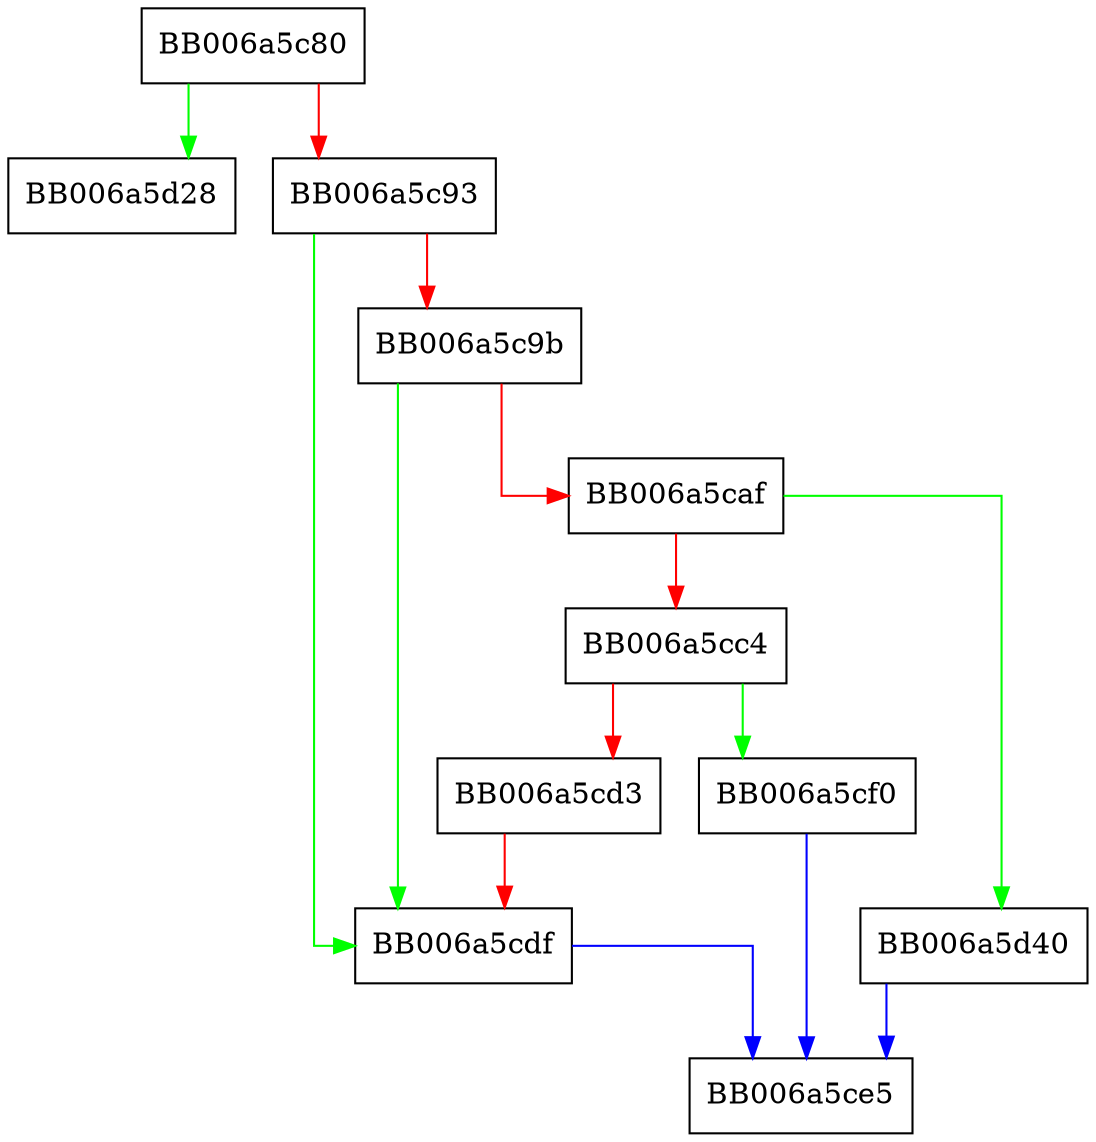 digraph ossl_blake2s_set_ctx_params {
  node [shape="box"];
  graph [splines=ortho];
  BB006a5c80 -> BB006a5d28 [color="green"];
  BB006a5c80 -> BB006a5c93 [color="red"];
  BB006a5c93 -> BB006a5cdf [color="green"];
  BB006a5c93 -> BB006a5c9b [color="red"];
  BB006a5c9b -> BB006a5cdf [color="green"];
  BB006a5c9b -> BB006a5caf [color="red"];
  BB006a5caf -> BB006a5d40 [color="green"];
  BB006a5caf -> BB006a5cc4 [color="red"];
  BB006a5cc4 -> BB006a5cf0 [color="green"];
  BB006a5cc4 -> BB006a5cd3 [color="red"];
  BB006a5cd3 -> BB006a5cdf [color="red"];
  BB006a5cdf -> BB006a5ce5 [color="blue"];
  BB006a5cf0 -> BB006a5ce5 [color="blue"];
  BB006a5d40 -> BB006a5ce5 [color="blue"];
}
